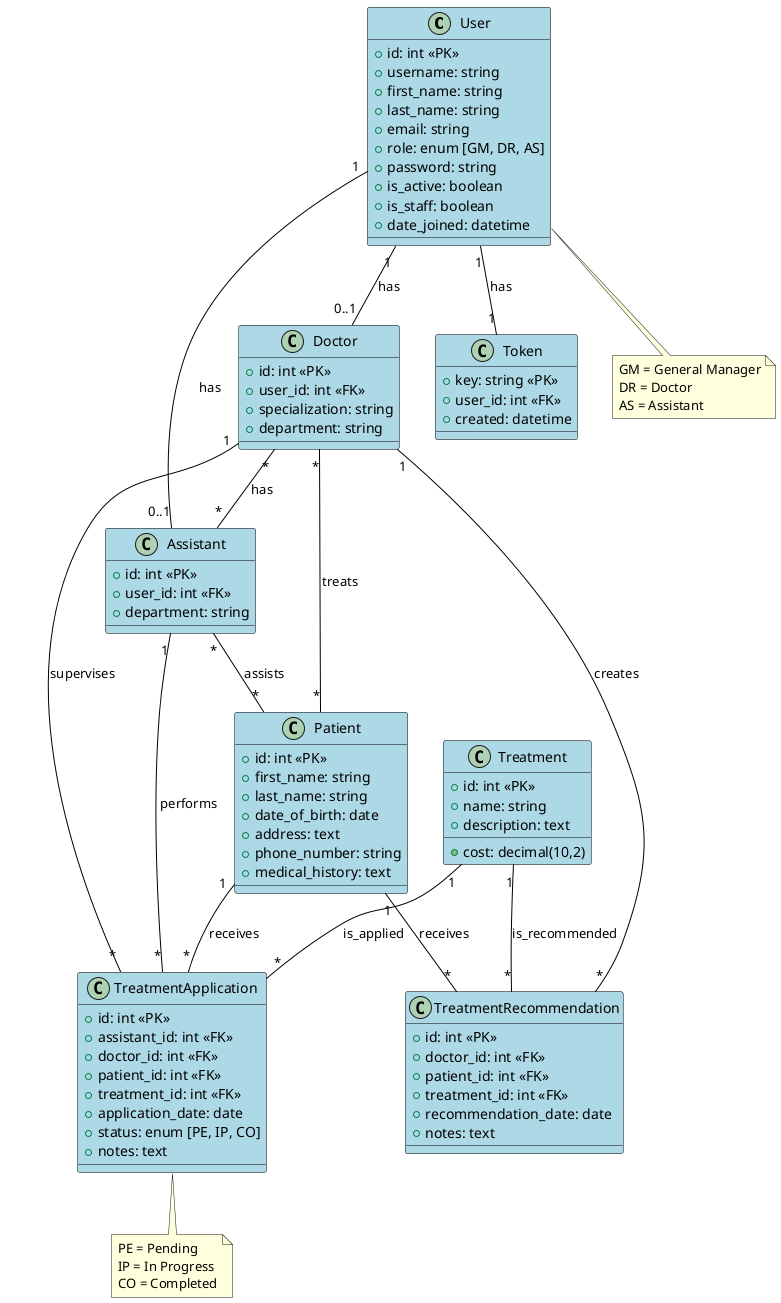 @startuml Hospital Management System ERD

' Style settings
skinparam class {
    BackgroundColor LightBlue
    ArrowColor Black
    BorderColor Black
}

' Base User class
class User {
    + id: int <<PK>>
    + username: string
    + first_name: string
    + last_name: string
    + email: string
    + role: enum [GM, DR, AS]
    + password: string
    + is_active: boolean
    + is_staff: boolean
    + date_joined: datetime
}

class Doctor {
    + id: int <<PK>>
    + user_id: int <<FK>>
    + specialization: string
    + department: string
}

class Assistant {
    + id: int <<PK>>
    + user_id: int <<FK>>
    + department: string
}

class Patient {
    + id: int <<PK>>
    + first_name: string
    + last_name: string
    + date_of_birth: date
    + address: text
    + phone_number: string
    + medical_history: text
}

class Treatment {
    + id: int <<PK>>
    + name: string
    + description: text
    + cost: decimal(10,2)
}

class TreatmentRecommendation {
    + id: int <<PK>>
    + doctor_id: int <<FK>>
    + patient_id: int <<FK>>
    + treatment_id: int <<FK>>
    + recommendation_date: date
    + notes: text
}

class TreatmentApplication {
    + id: int <<PK>>
    + assistant_id: int <<FK>>
    + doctor_id: int <<FK>>
    + patient_id: int <<FK>>
    + treatment_id: int <<FK>>
    + application_date: date
    + status: enum [PE, IP, CO]
    + notes: text
}

class Token {
    + key: string <<PK>>
    + user_id: int <<FK>>
    + created: datetime
}

' Relationships with cardinality
User "1" -- "0..1" Doctor : has
User "1" -- "0..1" Assistant : has
User "1" -- "1" Token : has

Doctor "*" -- "*" Patient : treats
Assistant "*" -- "*" Patient : assists
Doctor "*" -- "*" Assistant : has

Doctor "1" -- "*" TreatmentRecommendation : creates
Patient "1" -- "*" TreatmentRecommendation : receives
Treatment "1" -- "*" TreatmentRecommendation : is_recommended

Assistant "1" -- "*" TreatmentApplication : performs
Doctor "1" -- "*" TreatmentApplication : supervises
Patient "1" -- "*" TreatmentApplication : receives
Treatment "1" -- "*" TreatmentApplication : is_applied

note "PE = Pending\nIP = In Progress\nCO = Completed" as N1
TreatmentApplication .. N1

note "GM = General Manager\nDR = Doctor\nAS = Assistant" as N2
User .. N2

@enduml 